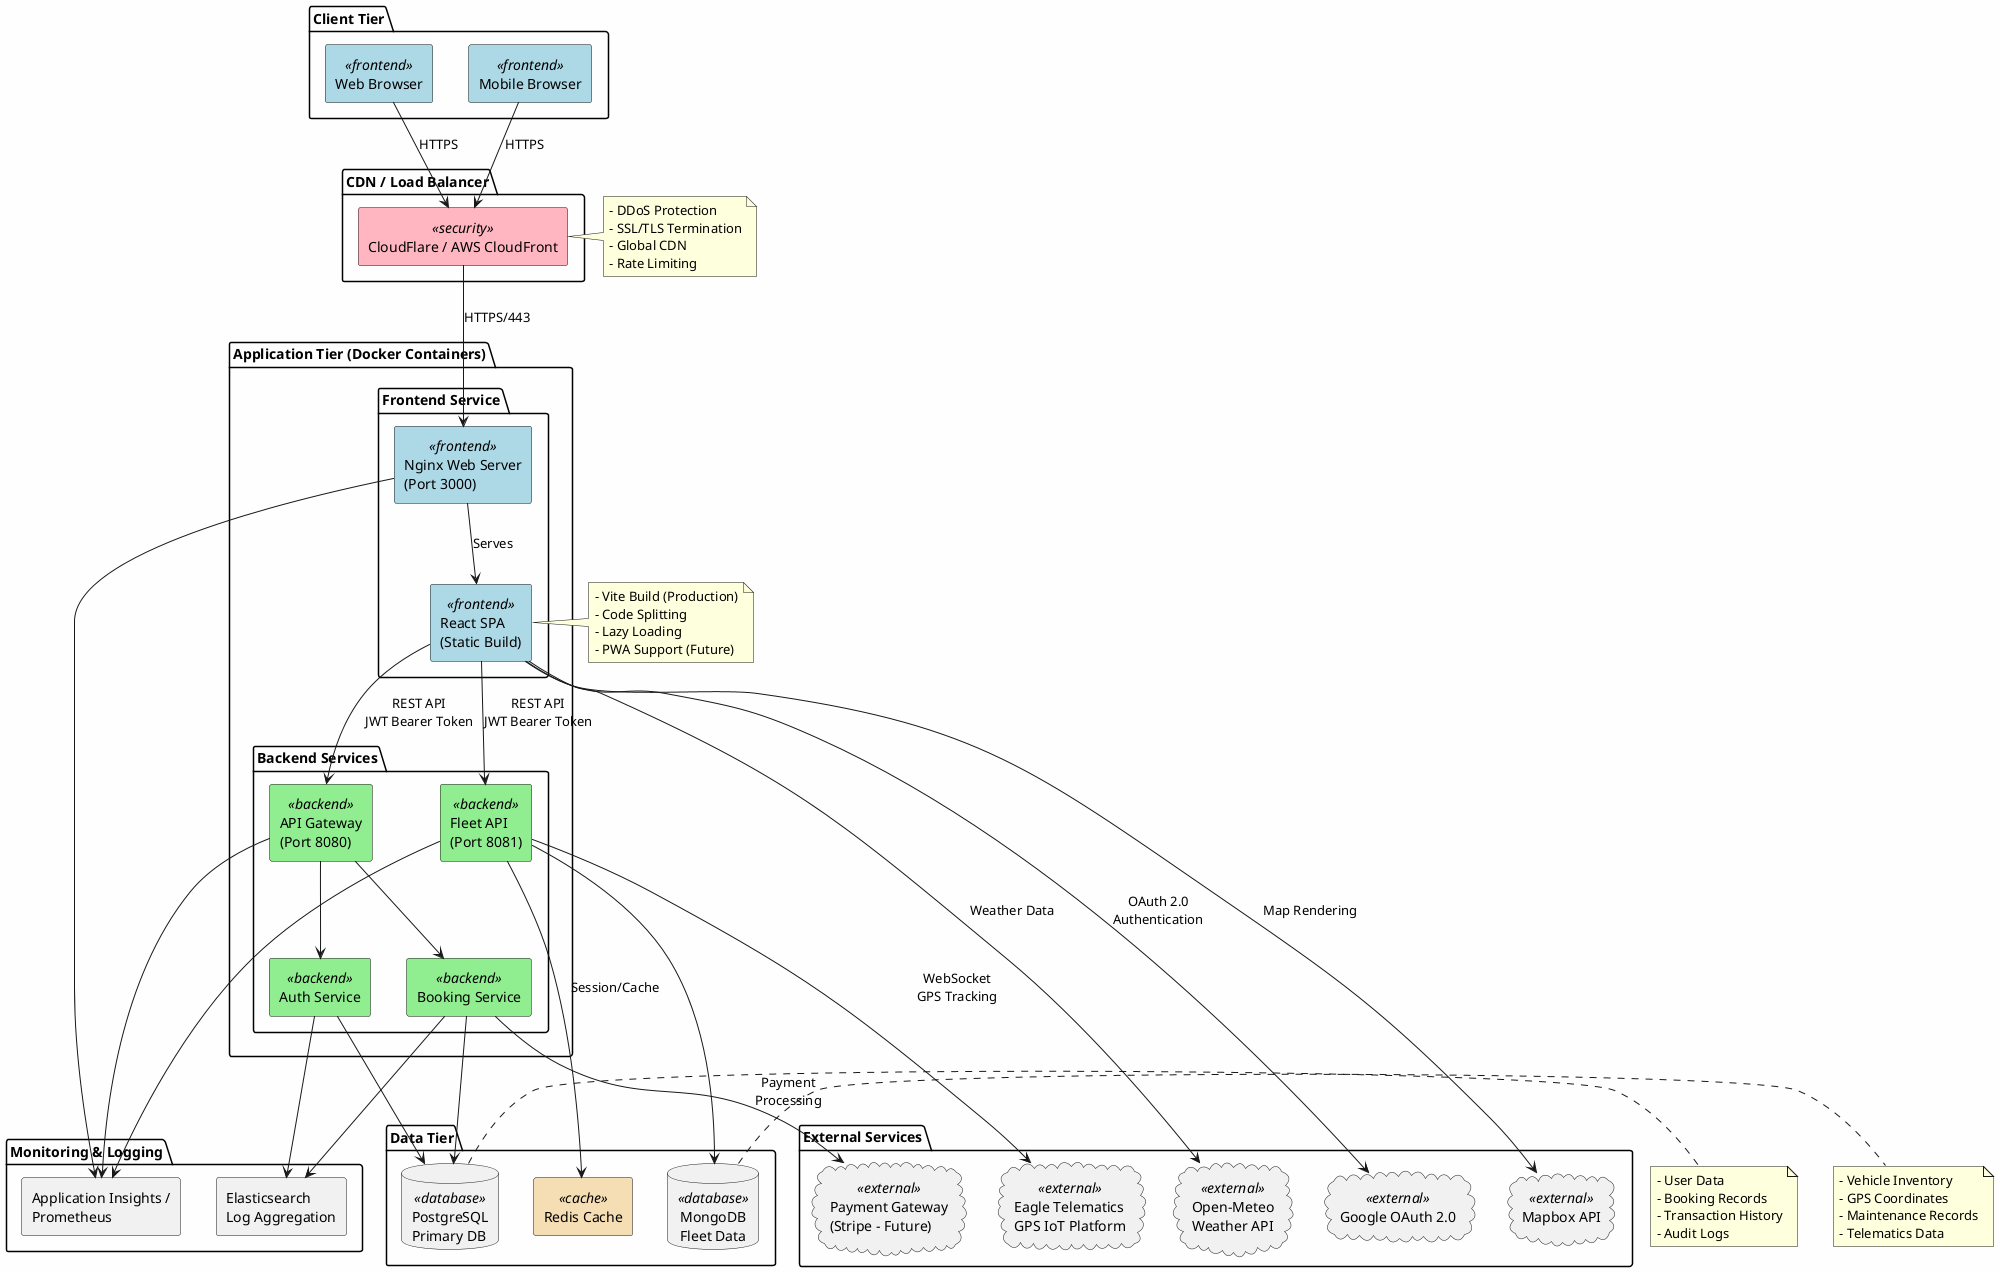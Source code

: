 @startuml Physical Architecture
!define RECTANGLE class

skinparam backgroundColor #FEFEFE
skinparam componentStyle rectangle

' Define colors
skinparam component {
    BackgroundColor<<frontend>> LightBlue
    BackgroundColor<<backend>> LightGreen
    BackgroundColor<<database>> LightYellow
    BackgroundColor<<external>> LightCoral
    BackgroundColor<<cache>> Wheat
    BackgroundColor<<security>> LightPink
}

package "Client Tier" {
    [Web Browser] <<frontend>>
    [Mobile Browser] <<frontend>>
}

package "CDN / Load Balancer" {
    [CloudFlare / AWS CloudFront] <<security>>
}

package "Application Tier (Docker Containers)" {
    package "Frontend Service" {
        [Nginx Web Server\n(Port 3000)] <<frontend>>
        [React SPA\n(Static Build)] <<frontend>>
    }
    
    package "Backend Services" {
        [API Gateway\n(Port 8080)] <<backend>>
        [Fleet API\n(Port 8081)] <<backend>>
        [Auth Service] <<backend>>
        [Booking Service] <<backend>>
    }
}

package "Data Tier" {
    database "PostgreSQL\nPrimary DB" <<database>>
    database "MongoDB\nFleet Data" <<database>>
    [Redis Cache] <<cache>>
}

package "External Services" {
    cloud "Google OAuth 2.0" <<external>> as GoogleOAuth
    cloud "Mapbox API" <<external>> as Mapbox
    cloud "Open-Meteo\nWeather API" <<external>> as Weather
    cloud "Eagle Telematics\nGPS IoT Platform" <<external>> as Eagle
    cloud "Payment Gateway\n(Stripe - Future)" <<external>> as Stripe
}

package "Monitoring & Logging" {
    [Application Insights /\nPrometheus] as Monitoring
    [Elasticsearch\nLog Aggregation] as Logging
}

' Client connections
[Web Browser] --> [CloudFlare / AWS CloudFront] : HTTPS
[Mobile Browser] --> [CloudFlare / AWS CloudFront] : HTTPS

' CDN to Frontend
[CloudFlare / AWS CloudFront] --> [Nginx Web Server\n(Port 3000)] : HTTPS/443

' Frontend serving
[Nginx Web Server\n(Port 3000)] --> [React SPA\n(Static Build)] : Serves

' Frontend to Backend API calls
[React SPA\n(Static Build)] --> [API Gateway\n(Port 8080)] : REST API\nJWT Bearer Token
[React SPA\n(Static Build)] --> [Fleet API\n(Port 8081)] : REST API\nJWT Bearer Token

' API Gateway routing
[API Gateway\n(Port 8080)] --> [Auth Service]
[API Gateway\n(Port 8080)] --> [Booking Service]

' Backend to Data
[Auth Service] --> [PostgreSQL\nPrimary DB]
[Booking Service] --> [PostgreSQL\nPrimary DB]
[Fleet API\n(Port 8081)] --> [MongoDB\nFleet Data]
[Fleet API\n(Port 8081)] --> [Redis Cache] : Session/Cache

' External service integrations
[React SPA\n(Static Build)] --> GoogleOAuth : OAuth 2.0\nAuthentication
[React SPA\n(Static Build)] --> Mapbox : Map Rendering
[React SPA\n(Static Build)] --> Weather : Weather Data
[Fleet API\n(Port 8081)] --> Eagle : WebSocket\nGPS Tracking
[Booking Service] --> Stripe : Payment\nProcessing

' Monitoring connections
[Nginx Web Server\n(Port 3000)] --> Monitoring
[API Gateway\n(Port 8080)] --> Monitoring
[Fleet API\n(Port 8081)] --> Monitoring
[Auth Service] --> Logging
[Booking Service] --> Logging

note right of [CloudFlare / AWS CloudFront]
    - DDoS Protection
    - SSL/TLS Termination
    - Global CDN
    - Rate Limiting
end note

note right of [React SPA\n(Static Build)]
    - Vite Build (Production)
    - Code Splitting
    - Lazy Loading
    - PWA Support (Future)
end note

note right of [PostgreSQL\nPrimary DB]
    - User Data
    - Booking Records
    - Transaction History
    - Audit Logs
end note

note right of [MongoDB\nFleet Data]
    - Vehicle Inventory
    - GPS Coordinates
    - Maintenance Records
    - Telematics Data
end note

@enduml
